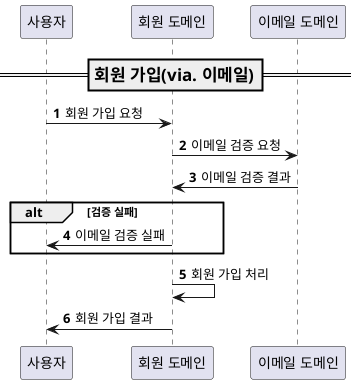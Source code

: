 @startuml
autonumber
=== 회원 가입(via. 이메일) ==
사용자 -> "회원 도메인": 회원 가입 요청
"회원 도메인" -> "이메일 도메인": 이메일 검증 요청
"이메일 도메인" -> "회원 도메인": 이메일 검증 결과
alt 검증 실패
  "회원 도메인" -> 사용자: 이메일 검증 실패
end
"회원 도메인" -> "회원 도메인": 회원 가입 처리
"회원 도메인" -> 사용자: 회원 가입 결과
@enduml